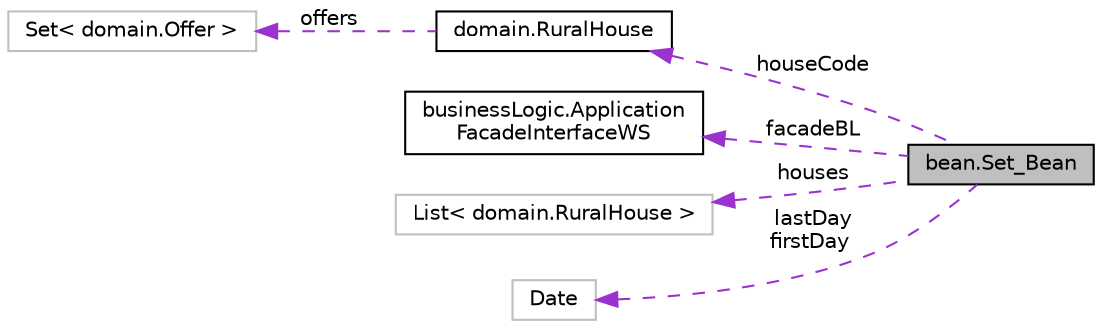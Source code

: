 digraph "bean.Set_Bean"
{
 // LATEX_PDF_SIZE
  edge [fontname="Helvetica",fontsize="10",labelfontname="Helvetica",labelfontsize="10"];
  node [fontname="Helvetica",fontsize="10",shape=record];
  rankdir="LR";
  Node1 [label="bean.Set_Bean",height=0.2,width=0.4,color="black", fillcolor="grey75", style="filled", fontcolor="black",tooltip=" "];
  Node2 -> Node1 [dir="back",color="darkorchid3",fontsize="10",style="dashed",label=" houseCode" ,fontname="Helvetica"];
  Node2 [label="domain.RuralHouse",height=0.2,width=0.4,color="black", fillcolor="white", style="filled",URL="$classdomain_1_1RuralHouse.html",tooltip=" "];
  Node3 -> Node2 [dir="back",color="darkorchid3",fontsize="10",style="dashed",label=" offers" ,fontname="Helvetica"];
  Node3 [label="Set\< domain.Offer \>",height=0.2,width=0.4,color="grey75", fillcolor="white", style="filled",tooltip=" "];
  Node4 -> Node1 [dir="back",color="darkorchid3",fontsize="10",style="dashed",label=" facadeBL" ,fontname="Helvetica"];
  Node4 [label="businessLogic.Application\lFacadeInterfaceWS",height=0.2,width=0.4,color="black", fillcolor="white", style="filled",URL="$interfacebusinessLogic_1_1ApplicationFacadeInterfaceWS.html",tooltip=" "];
  Node5 -> Node1 [dir="back",color="darkorchid3",fontsize="10",style="dashed",label=" houses" ,fontname="Helvetica"];
  Node5 [label="List\< domain.RuralHouse \>",height=0.2,width=0.4,color="grey75", fillcolor="white", style="filled",tooltip=" "];
  Node6 -> Node1 [dir="back",color="darkorchid3",fontsize="10",style="dashed",label=" lastDay\nfirstDay" ,fontname="Helvetica"];
  Node6 [label="Date",height=0.2,width=0.4,color="grey75", fillcolor="white", style="filled",tooltip=" "];
}
